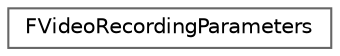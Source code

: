 digraph "Graphical Class Hierarchy"
{
 // INTERACTIVE_SVG=YES
 // LATEX_PDF_SIZE
  bgcolor="transparent";
  edge [fontname=Helvetica,fontsize=10,labelfontname=Helvetica,labelfontsize=10];
  node [fontname=Helvetica,fontsize=10,shape=box,height=0.2,width=0.4];
  rankdir="LR";
  Node0 [id="Node000000",label="FVideoRecordingParameters",height=0.2,width=0.4,color="grey40", fillcolor="white", style="filled",URL="$df/d33/structFVideoRecordingParameters.html",tooltip=" "];
}
